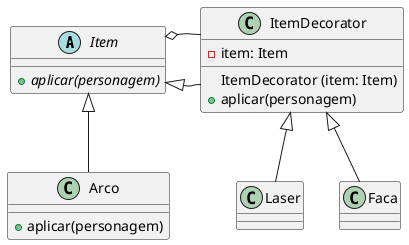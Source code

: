 @startuml
abstract class Item {
  + {abstract} aplicar(personagem)
}
class Arco extends Item {
  + aplicar(personagem)
}
class ItemDecorator extends Item {
  - item: Item
  ItemDecorator (item: Item)
  + aplicar(personagem)
}

ItemDecorator -o Item

ItemDecorator <|-- Laser 
ItemDecorator <|-- Faca 

@enduml